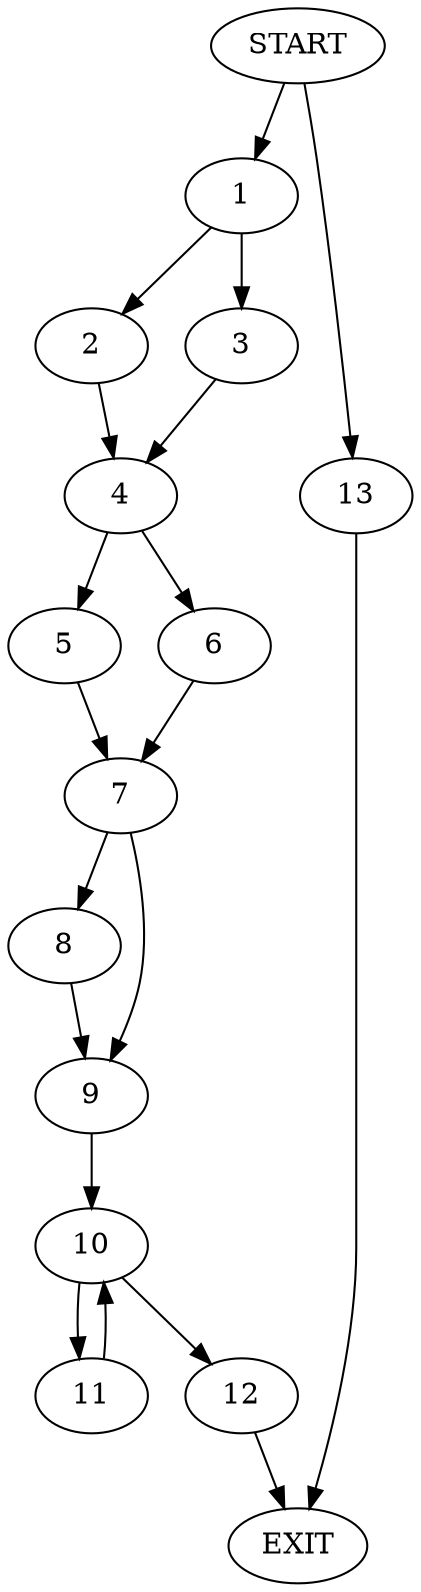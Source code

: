 digraph {
0 [label="START"]
14 [label="EXIT"]
0 -> 1
1 -> 2
1 -> 3
2 -> 4
3 -> 4
4 -> 5
4 -> 6
6 -> 7
5 -> 7
7 -> 8
7 -> 9
8 -> 9
9 -> 10
10 -> 11
10 -> 12
11 -> 10
12 -> 14
0 -> 13
13 -> 14
}
